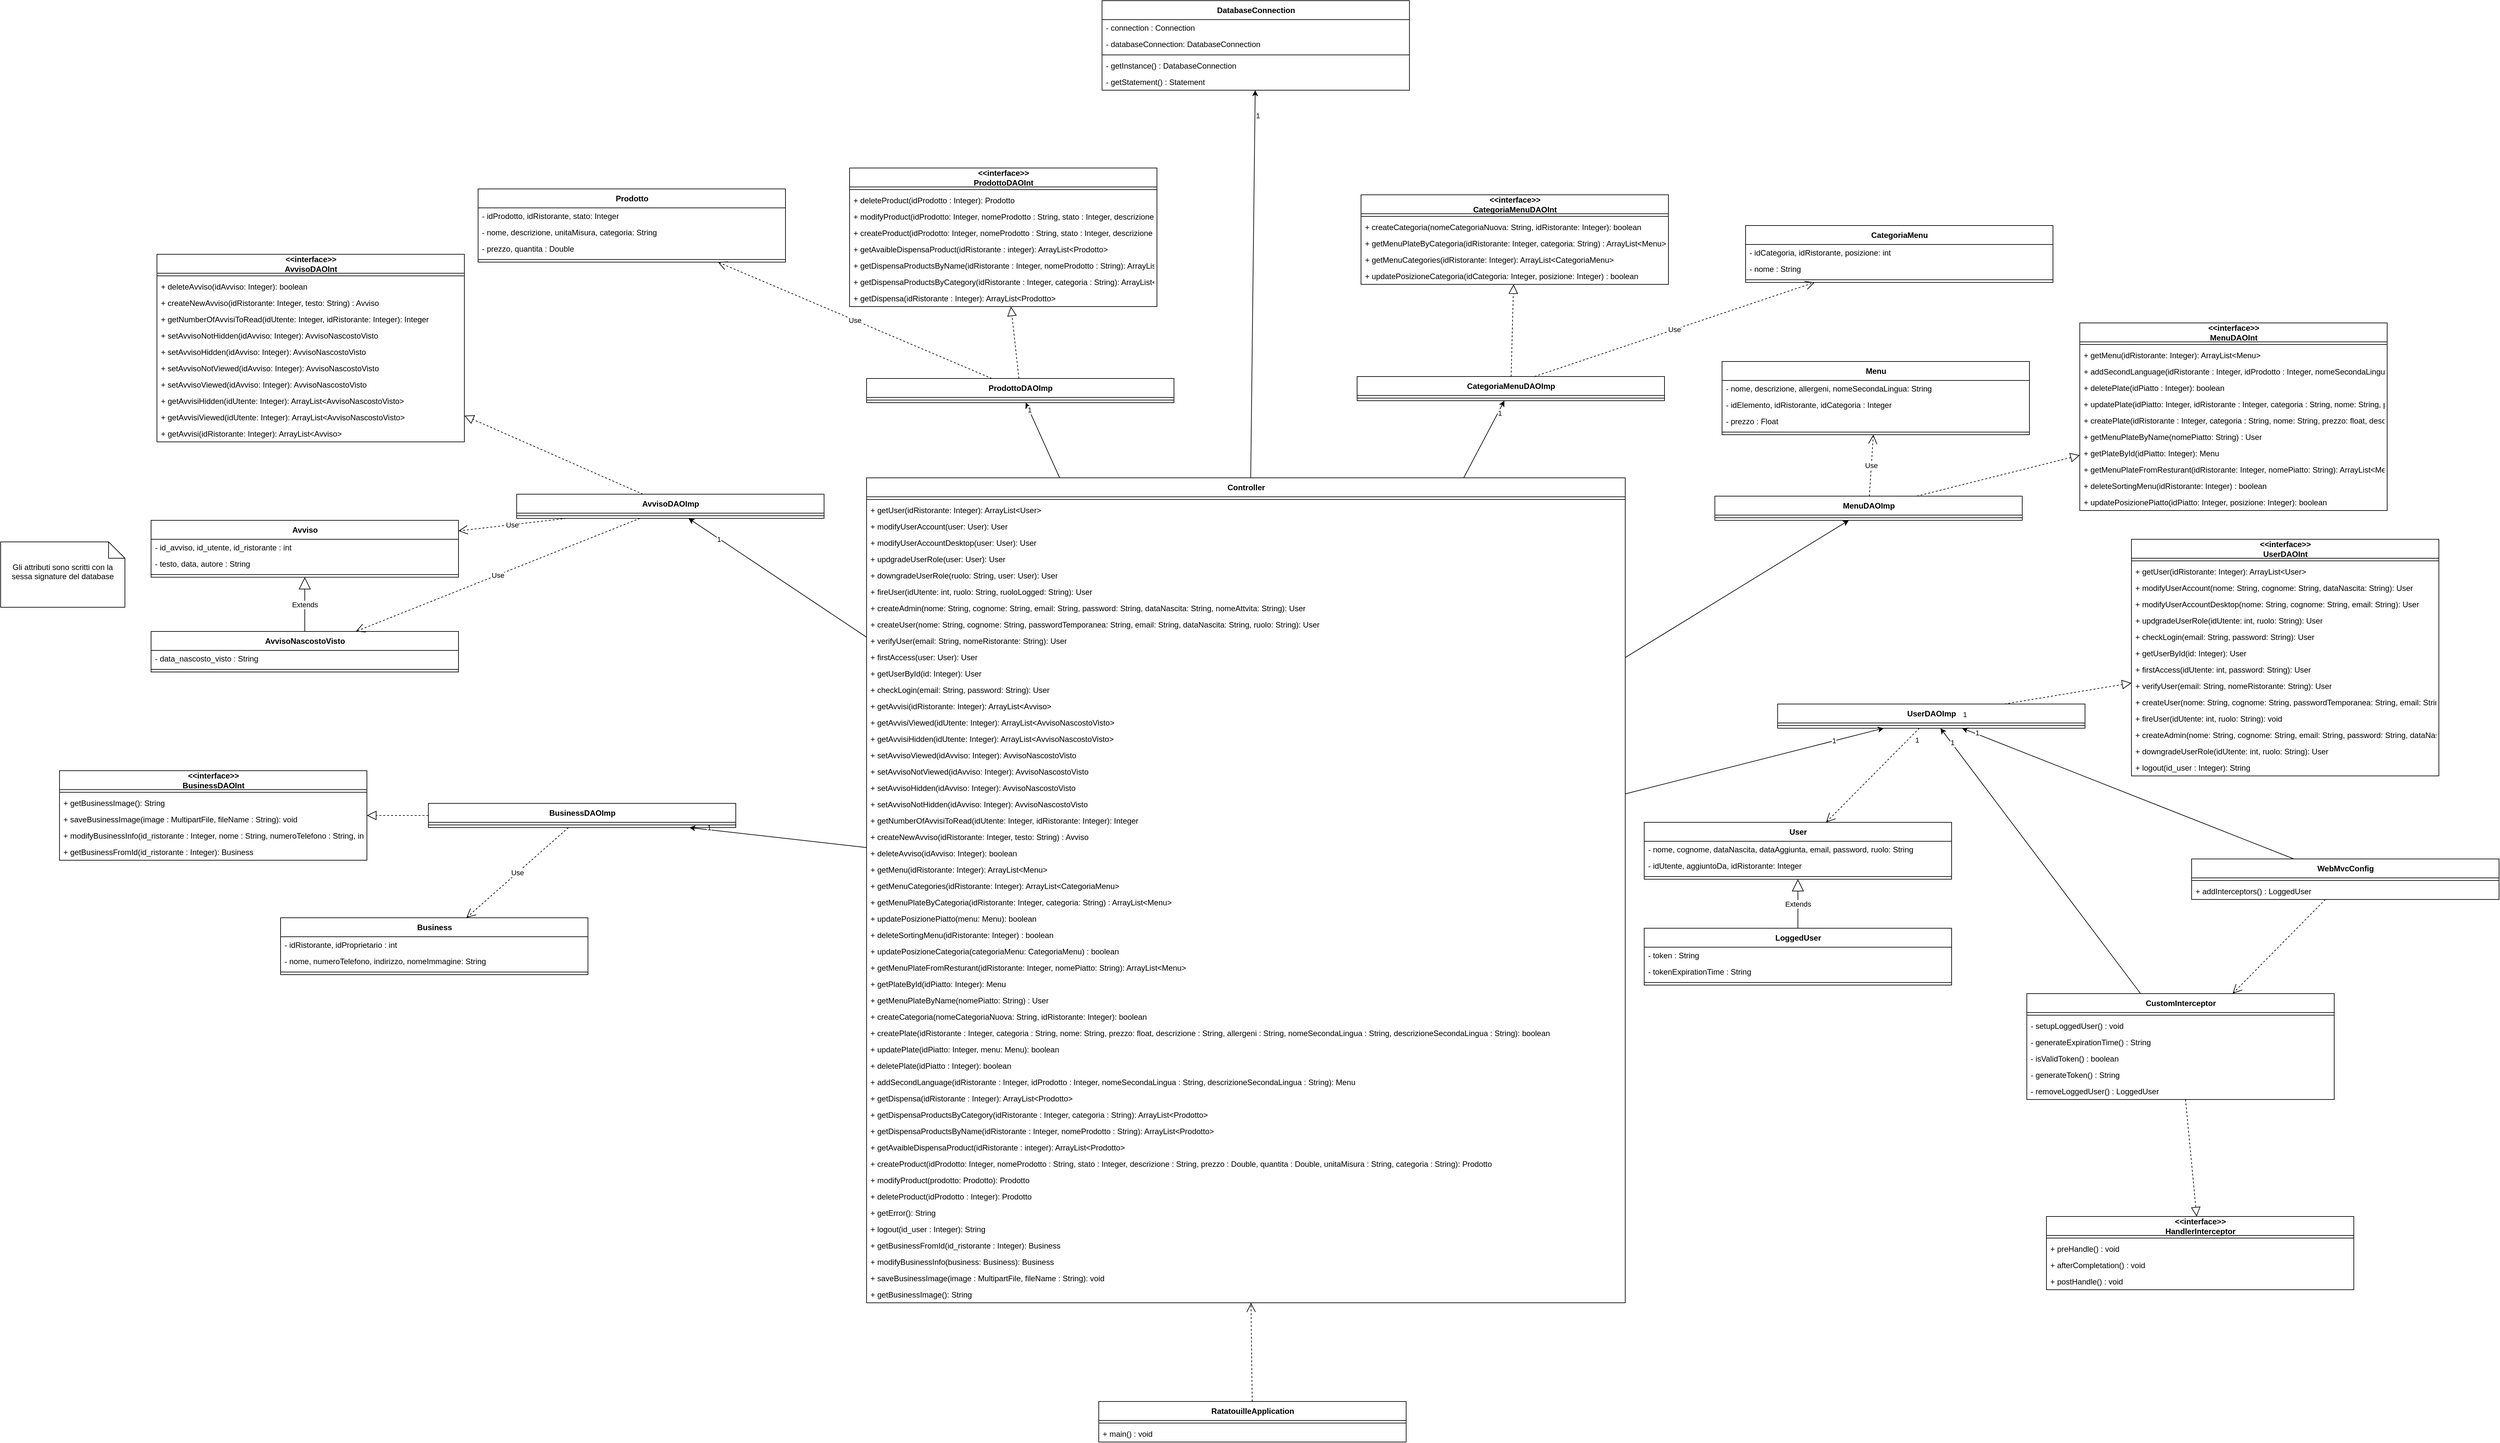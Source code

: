 <mxfile version="20.8.20" type="device"><diagram id="40FcXHJKd0aeauqZqk0w" name="Page-1"><mxGraphModel dx="2626" dy="-947" grid="0" gridSize="10" guides="1" tooltips="1" connect="1" arrows="1" fold="1" page="0" pageScale="1" pageWidth="850" pageHeight="1100" math="0" shadow="0"><root><mxCell id="0"/><mxCell id="1" parent="0"/><mxCell id="2" value="RatatouilleApplication" style="swimlane;fontStyle=1;align=center;verticalAlign=middle;childLayout=stackLayout;horizontal=1;startSize=29;horizontalStack=0;resizeParent=1;resizeParentMax=0;resizeLast=0;collapsible=0;marginBottom=0;html=1;" parent="1" vertex="1"><mxGeometry x="-31" y="3875" width="470" height="62" as="geometry"/></mxCell><mxCell id="9" value="" style="line;strokeWidth=1;fillColor=none;align=left;verticalAlign=middle;spacingTop=-1;spacingLeft=3;spacingRight=3;rotatable=0;labelPosition=right;points=[];portConstraint=eastwest;strokeColor=inherit;" parent="2" vertex="1"><mxGeometry y="29" width="470" height="8" as="geometry"/></mxCell><mxCell id="16" value="+ main() : void" style="text;html=1;strokeColor=none;fillColor=none;align=left;verticalAlign=middle;spacingLeft=4;spacingRight=4;overflow=hidden;rotatable=0;points=[[0,0.5],[1,0.5]];portConstraint=eastwest;" parent="2" vertex="1"><mxGeometry y="37" width="470" height="25" as="geometry"/></mxCell><mxCell id="240" style="edgeStyle=none;html=1;" parent="1" source="17" target="29" edge="1"><mxGeometry relative="1" as="geometry"/></mxCell><mxCell id="241" value="1" style="edgeLabel;html=1;align=center;verticalAlign=middle;resizable=0;points=[];" parent="240" connectable="0" vertex="1"><mxGeometry x="0.869" y="-4" relative="1" as="geometry"><mxPoint as="offset"/></mxGeometry></mxCell><mxCell id="17" value="Controller" style="swimlane;fontStyle=1;align=center;verticalAlign=middle;childLayout=stackLayout;horizontal=1;startSize=29;horizontalStack=0;resizeParent=1;resizeParentMax=0;resizeLast=0;collapsible=0;marginBottom=0;html=1;" parent="1" vertex="1"><mxGeometry x="-386" y="2462" width="1160" height="1262" as="geometry"/></mxCell><mxCell id="18" value="" style="line;strokeWidth=1;fillColor=none;align=left;verticalAlign=middle;spacingTop=-1;spacingLeft=3;spacingRight=3;rotatable=0;labelPosition=right;points=[];portConstraint=eastwest;strokeColor=inherit;" parent="17" vertex="1"><mxGeometry y="29" width="1160" height="8" as="geometry"/></mxCell><mxCell id="86" value="+ getUser(idRistorante: Integer): ArrayList&amp;lt;User&amp;gt;" style="text;html=1;strokeColor=none;fillColor=none;align=left;verticalAlign=middle;spacingLeft=4;spacingRight=4;overflow=hidden;rotatable=0;points=[[0,0.5],[1,0.5]];portConstraint=eastwest;" parent="17" vertex="1"><mxGeometry y="37" width="1160" height="25" as="geometry"/></mxCell><mxCell id="87" value="+ modifyUserAccount(user: User): User" style="text;html=1;strokeColor=none;fillColor=none;align=left;verticalAlign=middle;spacingLeft=4;spacingRight=4;overflow=hidden;rotatable=0;points=[[0,0.5],[1,0.5]];portConstraint=eastwest;" parent="17" vertex="1"><mxGeometry y="62" width="1160" height="25" as="geometry"/></mxCell><mxCell id="90" value="+ modifyUserAccountDesktop(user: User): User" style="text;html=1;strokeColor=none;fillColor=none;align=left;verticalAlign=middle;spacingLeft=4;spacingRight=4;overflow=hidden;rotatable=0;points=[[0,0.5],[1,0.5]];portConstraint=eastwest;" parent="17" vertex="1"><mxGeometry y="87" width="1160" height="25" as="geometry"/></mxCell><mxCell id="91" value="+ updgradeUserRole(user: User): User" style="text;html=1;strokeColor=none;fillColor=none;align=left;verticalAlign=middle;spacingLeft=4;spacingRight=4;overflow=hidden;rotatable=0;points=[[0,0.5],[1,0.5]];portConstraint=eastwest;" parent="17" vertex="1"><mxGeometry y="112" width="1160" height="25" as="geometry"/></mxCell><mxCell id="92" value="+ downgradeUserRole(ruolo: String, user: User): User" style="text;html=1;strokeColor=none;fillColor=none;align=left;verticalAlign=middle;spacingLeft=4;spacingRight=4;overflow=hidden;rotatable=0;points=[[0,0.5],[1,0.5]];portConstraint=eastwest;" parent="17" vertex="1"><mxGeometry y="137" width="1160" height="25" as="geometry"/></mxCell><mxCell id="93" value="+ fireUser(idUtente: int, ruolo: String, ruoloLogged: String): User" style="text;html=1;strokeColor=none;fillColor=none;align=left;verticalAlign=middle;spacingLeft=4;spacingRight=4;overflow=hidden;rotatable=0;points=[[0,0.5],[1,0.5]];portConstraint=eastwest;" parent="17" vertex="1"><mxGeometry y="162" width="1160" height="25" as="geometry"/></mxCell><mxCell id="94" value="+ createAdmin(nome: String, cognome: String, email: String, password: String, dataNascita: String, nomeAttvita: String): User" style="text;html=1;strokeColor=none;fillColor=none;align=left;verticalAlign=middle;spacingLeft=4;spacingRight=4;overflow=hidden;rotatable=0;points=[[0,0.5],[1,0.5]];portConstraint=eastwest;" parent="17" vertex="1"><mxGeometry y="187" width="1160" height="25" as="geometry"/></mxCell><mxCell id="95" value="+ createUser(nome: String, cognome: String, passwordTemporanea: String, email: String, dataNascita: String, ruolo: String): User" style="text;html=1;strokeColor=none;fillColor=none;align=left;verticalAlign=middle;spacingLeft=4;spacingRight=4;overflow=hidden;rotatable=0;points=[[0,0.5],[1,0.5]];portConstraint=eastwest;" parent="17" vertex="1"><mxGeometry y="212" width="1160" height="25" as="geometry"/></mxCell><mxCell id="96" value="+ verifyUser(email: String, nomeRistorante: String): User" style="text;html=1;strokeColor=none;fillColor=none;align=left;verticalAlign=middle;spacingLeft=4;spacingRight=4;overflow=hidden;rotatable=0;points=[[0,0.5],[1,0.5]];portConstraint=eastwest;" parent="17" vertex="1"><mxGeometry y="237" width="1160" height="25" as="geometry"/></mxCell><mxCell id="149" value="+ firstAccess(user: User): User" style="text;html=1;strokeColor=none;fillColor=none;align=left;verticalAlign=middle;spacingLeft=4;spacingRight=4;overflow=hidden;rotatable=0;points=[[0,0.5],[1,0.5]];portConstraint=eastwest;" parent="17" vertex="1"><mxGeometry y="262" width="1160" height="25" as="geometry"/></mxCell><mxCell id="97" value="+ getUserById(id: Integer): User" style="text;html=1;strokeColor=none;fillColor=none;align=left;verticalAlign=middle;spacingLeft=4;spacingRight=4;overflow=hidden;rotatable=0;points=[[0,0.5],[1,0.5]];portConstraint=eastwest;" parent="17" vertex="1"><mxGeometry y="287" width="1160" height="25" as="geometry"/></mxCell><mxCell id="98" value="+ checkLogin(email: String, password: String): User" style="text;html=1;strokeColor=none;fillColor=none;align=left;verticalAlign=middle;spacingLeft=4;spacingRight=4;overflow=hidden;rotatable=0;points=[[0,0.5],[1,0.5]];portConstraint=eastwest;" parent="17" vertex="1"><mxGeometry y="312" width="1160" height="25" as="geometry"/></mxCell><mxCell id="111" value="+ getAvvisi(idRistorante: Integer): ArrayList&amp;lt;Avviso&amp;gt;" style="text;html=1;strokeColor=none;fillColor=none;align=left;verticalAlign=middle;spacingLeft=4;spacingRight=4;overflow=hidden;rotatable=0;points=[[0,0.5],[1,0.5]];portConstraint=eastwest;" parent="17" vertex="1"><mxGeometry y="337" width="1160" height="25" as="geometry"/></mxCell><mxCell id="112" value="+ getAvvisiViewed(idUtente: Integer): ArrayList&amp;lt;AvvisoNascostoVisto&amp;gt;" style="text;html=1;strokeColor=none;fillColor=none;align=left;verticalAlign=middle;spacingLeft=4;spacingRight=4;overflow=hidden;rotatable=0;points=[[0,0.5],[1,0.5]];portConstraint=eastwest;" parent="17" vertex="1"><mxGeometry y="362" width="1160" height="25" as="geometry"/></mxCell><mxCell id="151" value="+ getAvvisiHidden(idUtente: Integer): ArrayList&amp;lt;AvvisoNascostoVisto&amp;gt;" style="text;html=1;strokeColor=none;fillColor=none;align=left;verticalAlign=middle;spacingLeft=4;spacingRight=4;overflow=hidden;rotatable=0;points=[[0,0.5],[1,0.5]];portConstraint=eastwest;" parent="17" vertex="1"><mxGeometry y="387" width="1160" height="25" as="geometry"/></mxCell><mxCell id="120" value="+ setAvvisoViewed(idAvviso: Integer): AvvisoNascostoVisto" style="text;html=1;strokeColor=none;fillColor=none;align=left;verticalAlign=middle;spacingLeft=4;spacingRight=4;overflow=hidden;rotatable=0;points=[[0,0.5],[1,0.5]];portConstraint=eastwest;" parent="17" vertex="1"><mxGeometry y="412" width="1160" height="25" as="geometry"/></mxCell><mxCell id="121" value="+ setAvvisoNotViewed(idAvviso: Integer): AvvisoNascostoVisto" style="text;html=1;strokeColor=none;fillColor=none;align=left;verticalAlign=middle;spacingLeft=4;spacingRight=4;overflow=hidden;rotatable=0;points=[[0,0.5],[1,0.5]];portConstraint=eastwest;" parent="17" vertex="1"><mxGeometry y="437" width="1160" height="25" as="geometry"/></mxCell><mxCell id="122" value="+ setAvvisoHidden(idAvviso: Integer): AvvisoNascostoVisto" style="text;html=1;strokeColor=none;fillColor=none;align=left;verticalAlign=middle;spacingLeft=4;spacingRight=4;overflow=hidden;rotatable=0;points=[[0,0.5],[1,0.5]];portConstraint=eastwest;" parent="17" vertex="1"><mxGeometry y="462" width="1160" height="25" as="geometry"/></mxCell><mxCell id="124" value="+ setAvvisoNotHidden(idAvviso: Integer): AvvisoNascostoVisto" style="text;html=1;strokeColor=none;fillColor=none;align=left;verticalAlign=middle;spacingLeft=4;spacingRight=4;overflow=hidden;rotatable=0;points=[[0,0.5],[1,0.5]];portConstraint=eastwest;" parent="17" vertex="1"><mxGeometry y="487" width="1160" height="25" as="geometry"/></mxCell><mxCell id="113" value="+ getNumberOfAvvisiToRead(idUtente: Integer, idRistorante: Integer): Integer" style="text;html=1;strokeColor=none;fillColor=none;align=left;verticalAlign=middle;spacingLeft=4;spacingRight=4;overflow=hidden;rotatable=0;points=[[0,0.5],[1,0.5]];portConstraint=eastwest;" parent="17" vertex="1"><mxGeometry y="512" width="1160" height="25" as="geometry"/></mxCell><mxCell id="114" value="+ createNewAvviso(idRistorante: Integer, testo: String) : Avviso" style="text;html=1;strokeColor=none;fillColor=none;align=left;verticalAlign=middle;spacingLeft=4;spacingRight=4;overflow=hidden;rotatable=0;points=[[0,0.5],[1,0.5]];portConstraint=eastwest;" parent="17" vertex="1"><mxGeometry y="537" width="1160" height="25" as="geometry"/></mxCell><mxCell id="115" value="+ deleteAvviso(idAvviso: Integer): boolean" style="text;html=1;strokeColor=none;fillColor=none;align=left;verticalAlign=middle;spacingLeft=4;spacingRight=4;overflow=hidden;rotatable=0;points=[[0,0.5],[1,0.5]];portConstraint=eastwest;" parent="17" vertex="1"><mxGeometry y="562" width="1160" height="25" as="geometry"/></mxCell><mxCell id="116" value="+ getMenu(idRistorante: Integer): ArrayList&amp;lt;Menu&amp;gt;" style="text;html=1;strokeColor=none;fillColor=none;align=left;verticalAlign=middle;spacingLeft=4;spacingRight=4;overflow=hidden;rotatable=0;points=[[0,0.5],[1,0.5]];portConstraint=eastwest;" parent="17" vertex="1"><mxGeometry y="587" width="1160" height="25" as="geometry"/></mxCell><mxCell id="117" value="+ getMenuCategories(idRistorante: Integer): ArrayList&amp;lt;CategoriaMenu&amp;gt;" style="text;html=1;strokeColor=none;fillColor=none;align=left;verticalAlign=middle;spacingLeft=4;spacingRight=4;overflow=hidden;rotatable=0;points=[[0,0.5],[1,0.5]];portConstraint=eastwest;" parent="17" vertex="1"><mxGeometry y="612" width="1160" height="25" as="geometry"/></mxCell><mxCell id="152" value="+ getMenuPlateByCategoria(idRistorante: Integer, categoria: String) : ArrayList&amp;lt;Menu&amp;gt;" style="text;html=1;strokeColor=none;fillColor=none;align=left;verticalAlign=middle;spacingLeft=4;spacingRight=4;overflow=hidden;rotatable=0;points=[[0,0.5],[1,0.5]];portConstraint=eastwest;" parent="17" vertex="1"><mxGeometry y="637" width="1160" height="25" as="geometry"/></mxCell><mxCell id="125" value="+ updatePosizionePiatto(menu: Menu): boolean" style="text;html=1;strokeColor=none;fillColor=none;align=left;verticalAlign=middle;spacingLeft=4;spacingRight=4;overflow=hidden;rotatable=0;points=[[0,0.5],[1,0.5]];portConstraint=eastwest;" parent="17" vertex="1"><mxGeometry y="662" width="1160" height="25" as="geometry"/></mxCell><mxCell id="126" value="+ deleteSortingMenu(idRistorante: Integer) : boolean" style="text;html=1;strokeColor=none;fillColor=none;align=left;verticalAlign=middle;spacingLeft=4;spacingRight=4;overflow=hidden;rotatable=0;points=[[0,0.5],[1,0.5]];portConstraint=eastwest;" parent="17" vertex="1"><mxGeometry y="687" width="1160" height="25" as="geometry"/></mxCell><mxCell id="127" value="+ updatePosizioneCategoria(categoriaMenu: CategoriaMenu) : boolean" style="text;html=1;strokeColor=none;fillColor=none;align=left;verticalAlign=middle;spacingLeft=4;spacingRight=4;overflow=hidden;rotatable=0;points=[[0,0.5],[1,0.5]];portConstraint=eastwest;" parent="17" vertex="1"><mxGeometry y="712" width="1160" height="25" as="geometry"/></mxCell><mxCell id="128" value="+ getMenuPlateFromResturant(idRistorante: Integer, nomePiatto: String): ArrayList&amp;lt;Menu&amp;gt;" style="text;html=1;strokeColor=none;fillColor=none;align=left;verticalAlign=middle;spacingLeft=4;spacingRight=4;overflow=hidden;rotatable=0;points=[[0,0.5],[1,0.5]];portConstraint=eastwest;" parent="17" vertex="1"><mxGeometry y="737" width="1160" height="25" as="geometry"/></mxCell><mxCell id="129" value="+ getPlateById(idPiatto: Integer): Menu" style="text;html=1;strokeColor=none;fillColor=none;align=left;verticalAlign=middle;spacingLeft=4;spacingRight=4;overflow=hidden;rotatable=0;points=[[0,0.5],[1,0.5]];portConstraint=eastwest;" parent="17" vertex="1"><mxGeometry y="762" width="1160" height="25" as="geometry"/></mxCell><mxCell id="130" value="+ getMenuPlateByName(nomePiatto: String) : User" style="text;html=1;strokeColor=none;fillColor=none;align=left;verticalAlign=middle;spacingLeft=4;spacingRight=4;overflow=hidden;rotatable=0;points=[[0,0.5],[1,0.5]];portConstraint=eastwest;" parent="17" vertex="1"><mxGeometry y="787" width="1160" height="25" as="geometry"/></mxCell><mxCell id="131" value="+ createCategoria(nomeCategoriaNuova: String, idRistorante: Integer): boolean" style="text;html=1;strokeColor=none;fillColor=none;align=left;verticalAlign=middle;spacingLeft=4;spacingRight=4;overflow=hidden;rotatable=0;points=[[0,0.5],[1,0.5]];portConstraint=eastwest;" parent="17" vertex="1"><mxGeometry y="812" width="1160" height="25" as="geometry"/></mxCell><mxCell id="153" value="+ createPlate(idRistorante : Integer, categoria : String, nome: String, prezzo: float, descrizione : String, allergeni : String, nomeSecondaLingua : String, descrizioneSecondaLingua : String): boolean" style="text;html=1;strokeColor=none;fillColor=none;align=left;verticalAlign=middle;spacingLeft=4;spacingRight=4;overflow=hidden;rotatable=0;points=[[0,0.5],[1,0.5]];portConstraint=eastwest;" parent="17" vertex="1"><mxGeometry y="837" width="1160" height="25" as="geometry"/></mxCell><mxCell id="133" value="+ updatePlate(idPiatto: Integer, menu: Menu): boolean" style="text;html=1;strokeColor=none;fillColor=none;align=left;verticalAlign=middle;spacingLeft=4;spacingRight=4;overflow=hidden;rotatable=0;points=[[0,0.5],[1,0.5]];portConstraint=eastwest;" parent="17" vertex="1"><mxGeometry y="862" width="1160" height="25" as="geometry"/></mxCell><mxCell id="134" value="+ deletePlate(idPiatto : Integer): boolean" style="text;html=1;strokeColor=none;fillColor=none;align=left;verticalAlign=middle;spacingLeft=4;spacingRight=4;overflow=hidden;rotatable=0;points=[[0,0.5],[1,0.5]];portConstraint=eastwest;" parent="17" vertex="1"><mxGeometry y="887" width="1160" height="25" as="geometry"/></mxCell><mxCell id="135" value="+ addSecondLanguage(idRistorante : Integer, idProdotto : Integer, nomeSecondaLingua : String, descrizioneSecondaLingua : String): Menu" style="text;html=1;strokeColor=none;fillColor=none;align=left;verticalAlign=middle;spacingLeft=4;spacingRight=4;overflow=hidden;rotatable=0;points=[[0,0.5],[1,0.5]];portConstraint=eastwest;" parent="17" vertex="1"><mxGeometry y="912" width="1160" height="25" as="geometry"/></mxCell><mxCell id="136" value="+ getDispensa(idRistorante : Integer): ArrayList&amp;lt;Prodotto&amp;gt;" style="text;html=1;strokeColor=none;fillColor=none;align=left;verticalAlign=middle;spacingLeft=4;spacingRight=4;overflow=hidden;rotatable=0;points=[[0,0.5],[1,0.5]];portConstraint=eastwest;" parent="17" vertex="1"><mxGeometry y="937" width="1160" height="25" as="geometry"/></mxCell><mxCell id="137" value="+ getDispensaProductsByCategory(idRistorante : Integer, categoria : String): ArrayList&amp;lt;Prodotto&amp;gt;" style="text;html=1;strokeColor=none;fillColor=none;align=left;verticalAlign=middle;spacingLeft=4;spacingRight=4;overflow=hidden;rotatable=0;points=[[0,0.5],[1,0.5]];portConstraint=eastwest;" parent="17" vertex="1"><mxGeometry y="962" width="1160" height="25" as="geometry"/></mxCell><mxCell id="145" value="+ getDispensaProductsByName(idRistorante : Integer, nomeProdotto : String): ArrayList&amp;lt;Prodotto&amp;gt;" style="text;html=1;strokeColor=none;fillColor=none;align=left;verticalAlign=middle;spacingLeft=4;spacingRight=4;overflow=hidden;rotatable=0;points=[[0,0.5],[1,0.5]];portConstraint=eastwest;" parent="17" vertex="1"><mxGeometry y="987" width="1160" height="25" as="geometry"/></mxCell><mxCell id="138" value="+ getAvaibleDispensaProduct(idRistorante : integer): ArrayList&amp;lt;Prodotto&amp;gt;" style="text;html=1;strokeColor=none;fillColor=none;align=left;verticalAlign=middle;spacingLeft=4;spacingRight=4;overflow=hidden;rotatable=0;points=[[0,0.5],[1,0.5]];portConstraint=eastwest;" parent="17" vertex="1"><mxGeometry y="1012" width="1160" height="25" as="geometry"/></mxCell><mxCell id="140" value="+ createProduct(idProdotto: Integer, nomeProdotto : String, stato : Integer, descrizione : String, prezzo : Double, quantita : Double, unitaMisura : String, categoria : String): Prodotto" style="text;html=1;strokeColor=none;fillColor=none;align=left;verticalAlign=middle;spacingLeft=4;spacingRight=4;overflow=hidden;rotatable=0;points=[[0,0.5],[1,0.5]];portConstraint=eastwest;" parent="17" vertex="1"><mxGeometry y="1037" width="1160" height="25" as="geometry"/></mxCell><mxCell id="141" value="+ modifyProduct(prodotto: Prodotto): Prodotto" style="text;html=1;strokeColor=none;fillColor=none;align=left;verticalAlign=middle;spacingLeft=4;spacingRight=4;overflow=hidden;rotatable=0;points=[[0,0.5],[1,0.5]];portConstraint=eastwest;" parent="17" vertex="1"><mxGeometry y="1062" width="1160" height="25" as="geometry"/></mxCell><mxCell id="142" value="+ deleteProduct(idProdotto : Integer): Prodotto" style="text;html=1;strokeColor=none;fillColor=none;align=left;verticalAlign=middle;spacingLeft=4;spacingRight=4;overflow=hidden;rotatable=0;points=[[0,0.5],[1,0.5]];portConstraint=eastwest;" parent="17" vertex="1"><mxGeometry y="1087" width="1160" height="25" as="geometry"/></mxCell><mxCell id="143" value="+ getError(): String" style="text;html=1;strokeColor=none;fillColor=none;align=left;verticalAlign=middle;spacingLeft=4;spacingRight=4;overflow=hidden;rotatable=0;points=[[0,0.5],[1,0.5]];portConstraint=eastwest;" parent="17" vertex="1"><mxGeometry y="1112" width="1160" height="25" as="geometry"/></mxCell><mxCell id="150" value="+ logout(id_user : Integer): String" style="text;html=1;strokeColor=none;fillColor=none;align=left;verticalAlign=middle;spacingLeft=4;spacingRight=4;overflow=hidden;rotatable=0;points=[[0,0.5],[1,0.5]];portConstraint=eastwest;" parent="17" vertex="1"><mxGeometry y="1137" width="1160" height="25" as="geometry"/></mxCell><mxCell id="144" value="+ getBusinessFromId(id_ristorante : Integer): Business" style="text;html=1;strokeColor=none;fillColor=none;align=left;verticalAlign=middle;spacingLeft=4;spacingRight=4;overflow=hidden;rotatable=0;points=[[0,0.5],[1,0.5]];portConstraint=eastwest;" parent="17" vertex="1"><mxGeometry y="1162" width="1160" height="25" as="geometry"/></mxCell><mxCell id="146" value="+ modifyBusinessInfo(business: Business): Business" style="text;html=1;strokeColor=none;fillColor=none;align=left;verticalAlign=middle;spacingLeft=4;spacingRight=4;overflow=hidden;rotatable=0;points=[[0,0.5],[1,0.5]];portConstraint=eastwest;" parent="17" vertex="1"><mxGeometry y="1187" width="1160" height="25" as="geometry"/></mxCell><mxCell id="147" value="+ saveBusinessImage(image : MultipartFile, fileName : String): void" style="text;html=1;strokeColor=none;fillColor=none;align=left;verticalAlign=middle;spacingLeft=4;spacingRight=4;overflow=hidden;rotatable=0;points=[[0,0.5],[1,0.5]];portConstraint=eastwest;" parent="17" vertex="1"><mxGeometry y="1212" width="1160" height="25" as="geometry"/></mxCell><mxCell id="148" value="+ getBusinessImage(): String" style="text;html=1;strokeColor=none;fillColor=none;align=left;verticalAlign=middle;spacingLeft=4;spacingRight=4;overflow=hidden;rotatable=0;points=[[0,0.5],[1,0.5]];portConstraint=eastwest;" parent="17" vertex="1"><mxGeometry y="1237" width="1160" height="25" as="geometry"/></mxCell><mxCell id="20" value="Avviso" style="swimlane;fontStyle=1;align=center;verticalAlign=middle;childLayout=stackLayout;horizontal=1;startSize=29;horizontalStack=0;resizeParent=1;resizeParentMax=0;resizeLast=0;collapsible=0;marginBottom=0;html=1;" parent="1" vertex="1"><mxGeometry x="-1480" y="2527" width="470" height="87" as="geometry"/></mxCell><mxCell id="67" value="- id_avviso, id_utente, id_ristorante : int" style="text;html=1;strokeColor=none;fillColor=none;align=left;verticalAlign=middle;spacingLeft=4;spacingRight=4;overflow=hidden;rotatable=0;points=[[0,0.5],[1,0.5]];portConstraint=eastwest;" parent="20" vertex="1"><mxGeometry y="29" width="470" height="25" as="geometry"/></mxCell><mxCell id="69" value="- testo, data, autore : String" style="text;html=1;strokeColor=none;fillColor=none;align=left;verticalAlign=middle;spacingLeft=4;spacingRight=4;overflow=hidden;rotatable=0;points=[[0,0.5],[1,0.5]];portConstraint=eastwest;" parent="20" vertex="1"><mxGeometry y="54" width="470" height="25" as="geometry"/></mxCell><mxCell id="21" value="" style="line;strokeWidth=1;fillColor=none;align=left;verticalAlign=middle;spacingTop=-1;spacingLeft=3;spacingRight=3;rotatable=0;labelPosition=right;points=[];portConstraint=eastwest;strokeColor=inherit;" parent="20" vertex="1"><mxGeometry y="79" width="470" height="8" as="geometry"/></mxCell><mxCell id="22" value="AvvisoNascostoVisto" style="swimlane;fontStyle=1;align=center;verticalAlign=middle;childLayout=stackLayout;horizontal=1;startSize=29;horizontalStack=0;resizeParent=1;resizeParentMax=0;resizeLast=0;collapsible=0;marginBottom=0;html=1;" parent="1" vertex="1"><mxGeometry x="-1480" y="2697" width="470" height="62" as="geometry"/></mxCell><mxCell id="72" value="- data_nascosto_visto : String" style="text;html=1;strokeColor=none;fillColor=none;align=left;verticalAlign=middle;spacingLeft=4;spacingRight=4;overflow=hidden;rotatable=0;points=[[0,0.5],[1,0.5]];portConstraint=eastwest;" parent="22" vertex="1"><mxGeometry y="29" width="470" height="25" as="geometry"/></mxCell><mxCell id="23" value="" style="line;strokeWidth=1;fillColor=none;align=left;verticalAlign=middle;spacingTop=-1;spacingLeft=3;spacingRight=3;rotatable=0;labelPosition=right;points=[];portConstraint=eastwest;strokeColor=inherit;" parent="22" vertex="1"><mxGeometry y="54" width="470" height="8" as="geometry"/></mxCell><mxCell id="24" value="Business" style="swimlane;fontStyle=1;align=center;verticalAlign=middle;childLayout=stackLayout;horizontal=1;startSize=29;horizontalStack=0;resizeParent=1;resizeParentMax=0;resizeLast=0;collapsible=0;marginBottom=0;html=1;" parent="1" vertex="1"><mxGeometry x="-1282" y="3135" width="470" height="87" as="geometry"/></mxCell><mxCell id="73" value="- idRistorante, idProprietario : int" style="text;html=1;strokeColor=none;fillColor=none;align=left;verticalAlign=middle;spacingLeft=4;spacingRight=4;overflow=hidden;rotatable=0;points=[[0,0.5],[1,0.5]];portConstraint=eastwest;" parent="24" vertex="1"><mxGeometry y="29" width="470" height="25" as="geometry"/></mxCell><mxCell id="75" value="- nome, numeroTelefono, indirizzo, nomeImmagine: String" style="text;html=1;strokeColor=none;fillColor=none;align=left;verticalAlign=middle;spacingLeft=4;spacingRight=4;overflow=hidden;rotatable=0;points=[[0,0.5],[1,0.5]];portConstraint=eastwest;" parent="24" vertex="1"><mxGeometry y="54" width="470" height="25" as="geometry"/></mxCell><mxCell id="25" value="" style="line;strokeWidth=1;fillColor=none;align=left;verticalAlign=middle;spacingTop=-1;spacingLeft=3;spacingRight=3;rotatable=0;labelPosition=right;points=[];portConstraint=eastwest;strokeColor=inherit;" parent="24" vertex="1"><mxGeometry y="79" width="470" height="8" as="geometry"/></mxCell><mxCell id="27" value="CategoriaMenu" style="swimlane;fontStyle=1;align=center;verticalAlign=middle;childLayout=stackLayout;horizontal=1;startSize=29;horizontalStack=0;resizeParent=1;resizeParentMax=0;resizeLast=0;collapsible=0;marginBottom=0;html=1;" parent="1" vertex="1"><mxGeometry x="958" y="2076" width="470" height="87" as="geometry"/></mxCell><mxCell id="76" value="- idCategoria, idRistorante, posizione: int" style="text;html=1;strokeColor=none;fillColor=none;align=left;verticalAlign=middle;spacingLeft=4;spacingRight=4;overflow=hidden;rotatable=0;points=[[0,0.5],[1,0.5]];portConstraint=eastwest;" parent="27" vertex="1"><mxGeometry y="29" width="470" height="25" as="geometry"/></mxCell><mxCell id="77" value="- nome : String" style="text;html=1;strokeColor=none;fillColor=none;align=left;verticalAlign=middle;spacingLeft=4;spacingRight=4;overflow=hidden;rotatable=0;points=[[0,0.5],[1,0.5]];portConstraint=eastwest;" parent="27" vertex="1"><mxGeometry y="54" width="470" height="25" as="geometry"/></mxCell><mxCell id="28" value="" style="line;strokeWidth=1;fillColor=none;align=left;verticalAlign=middle;spacingTop=-1;spacingLeft=3;spacingRight=3;rotatable=0;labelPosition=right;points=[];portConstraint=eastwest;strokeColor=inherit;" parent="27" vertex="1"><mxGeometry y="79" width="470" height="8" as="geometry"/></mxCell><mxCell id="29" value="DatabaseConnection" style="swimlane;fontStyle=1;align=center;verticalAlign=middle;childLayout=stackLayout;horizontal=1;startSize=29;horizontalStack=0;resizeParent=1;resizeParentMax=0;resizeLast=0;collapsible=0;marginBottom=0;html=1;" parent="1" vertex="1"><mxGeometry x="-26" y="1732" width="470" height="137" as="geometry"/></mxCell><mxCell id="213" value="- connection : Connection" style="text;html=1;strokeColor=none;fillColor=none;align=left;verticalAlign=middle;spacingLeft=4;spacingRight=4;overflow=hidden;rotatable=0;points=[[0,0.5],[1,0.5]];portConstraint=eastwest;" parent="29" vertex="1"><mxGeometry y="29" width="470" height="25" as="geometry"/></mxCell><mxCell id="214" value="- databaseConnection: DatabaseConnection" style="text;html=1;strokeColor=none;fillColor=none;align=left;verticalAlign=middle;spacingLeft=4;spacingRight=4;overflow=hidden;rotatable=0;points=[[0,0.5],[1,0.5]];portConstraint=eastwest;" parent="29" vertex="1"><mxGeometry y="54" width="470" height="25" as="geometry"/></mxCell><mxCell id="30" value="" style="line;strokeWidth=1;fillColor=none;align=left;verticalAlign=middle;spacingTop=-1;spacingLeft=3;spacingRight=3;rotatable=0;labelPosition=right;points=[];portConstraint=eastwest;strokeColor=inherit;" parent="29" vertex="1"><mxGeometry y="79" width="470" height="8" as="geometry"/></mxCell><mxCell id="215" value="- getInstance() : DatabaseConnection&amp;nbsp;" style="text;html=1;strokeColor=none;fillColor=none;align=left;verticalAlign=middle;spacingLeft=4;spacingRight=4;overflow=hidden;rotatable=0;points=[[0,0.5],[1,0.5]];portConstraint=eastwest;" parent="29" vertex="1"><mxGeometry y="87" width="470" height="25" as="geometry"/></mxCell><mxCell id="217" value="- getStatement() : Statement" style="text;html=1;strokeColor=none;fillColor=none;align=left;verticalAlign=middle;spacingLeft=4;spacingRight=4;overflow=hidden;rotatable=0;points=[[0,0.5],[1,0.5]];portConstraint=eastwest;" parent="29" vertex="1"><mxGeometry y="112" width="470" height="25" as="geometry"/></mxCell><mxCell id="31" value="LoggedUser" style="swimlane;fontStyle=1;align=center;verticalAlign=middle;childLayout=stackLayout;horizontal=1;startSize=29;horizontalStack=0;resizeParent=1;resizeParentMax=0;resizeLast=0;collapsible=0;marginBottom=0;html=1;" parent="1" vertex="1"><mxGeometry x="803" y="3151" width="470" height="87" as="geometry"/></mxCell><mxCell id="218" value="- token : String" style="text;html=1;strokeColor=none;fillColor=none;align=left;verticalAlign=middle;spacingLeft=4;spacingRight=4;overflow=hidden;rotatable=0;points=[[0,0.5],[1,0.5]];portConstraint=eastwest;" parent="31" vertex="1"><mxGeometry y="29" width="470" height="25" as="geometry"/></mxCell><mxCell id="219" value="- tokenExpirationTime : String" style="text;html=1;strokeColor=none;fillColor=none;align=left;verticalAlign=middle;spacingLeft=4;spacingRight=4;overflow=hidden;rotatable=0;points=[[0,0.5],[1,0.5]];portConstraint=eastwest;" parent="31" vertex="1"><mxGeometry y="54" width="470" height="25" as="geometry"/></mxCell><mxCell id="32" value="" style="line;strokeWidth=1;fillColor=none;align=left;verticalAlign=middle;spacingTop=-1;spacingLeft=3;spacingRight=3;rotatable=0;labelPosition=right;points=[];portConstraint=eastwest;strokeColor=inherit;" parent="31" vertex="1"><mxGeometry y="79" width="470" height="8" as="geometry"/></mxCell><mxCell id="33" value="Menu" style="swimlane;fontStyle=1;align=center;verticalAlign=middle;childLayout=stackLayout;horizontal=1;startSize=29;horizontalStack=0;resizeParent=1;resizeParentMax=0;resizeLast=0;collapsible=0;marginBottom=0;html=1;" parent="1" vertex="1"><mxGeometry x="922" y="2284" width="470" height="112" as="geometry"/></mxCell><mxCell id="220" value="- nome, descrizione, allergeni, nomeSecondaLingua: String" style="text;html=1;strokeColor=none;fillColor=none;align=left;verticalAlign=middle;spacingLeft=4;spacingRight=4;overflow=hidden;rotatable=0;points=[[0,0.5],[1,0.5]];portConstraint=eastwest;" parent="33" vertex="1"><mxGeometry y="29" width="470" height="25" as="geometry"/></mxCell><mxCell id="233" value="- idElemento, idRistorante, idCategoria : Integer" style="text;html=1;strokeColor=none;fillColor=none;align=left;verticalAlign=middle;spacingLeft=4;spacingRight=4;overflow=hidden;rotatable=0;points=[[0,0.5],[1,0.5]];portConstraint=eastwest;" parent="33" vertex="1"><mxGeometry y="54" width="470" height="25" as="geometry"/></mxCell><mxCell id="234" value="- prezzo : Float" style="text;html=1;strokeColor=none;fillColor=none;align=left;verticalAlign=middle;spacingLeft=4;spacingRight=4;overflow=hidden;rotatable=0;points=[[0,0.5],[1,0.5]];portConstraint=eastwest;" parent="33" vertex="1"><mxGeometry y="79" width="470" height="25" as="geometry"/></mxCell><mxCell id="34" value="" style="line;strokeWidth=1;fillColor=none;align=left;verticalAlign=middle;spacingTop=-1;spacingLeft=3;spacingRight=3;rotatable=0;labelPosition=right;points=[];portConstraint=eastwest;strokeColor=inherit;" parent="33" vertex="1"><mxGeometry y="104" width="470" height="8" as="geometry"/></mxCell><mxCell id="35" value="Prodotto" style="swimlane;fontStyle=1;align=center;verticalAlign=middle;childLayout=stackLayout;horizontal=1;startSize=29;horizontalStack=0;resizeParent=1;resizeParentMax=0;resizeLast=0;collapsible=0;marginBottom=0;html=1;" parent="1" vertex="1"><mxGeometry x="-980" y="2020" width="470" height="112" as="geometry"/></mxCell><mxCell id="235" value="- idProdotto, idRistorante, stato: Integer" style="text;html=1;strokeColor=none;fillColor=none;align=left;verticalAlign=middle;spacingLeft=4;spacingRight=4;overflow=hidden;rotatable=0;points=[[0,0.5],[1,0.5]];portConstraint=eastwest;" parent="35" vertex="1"><mxGeometry y="29" width="470" height="25" as="geometry"/></mxCell><mxCell id="236" value="- nome, descrizione, unitaMisura, categoria: String" style="text;html=1;strokeColor=none;fillColor=none;align=left;verticalAlign=middle;spacingLeft=4;spacingRight=4;overflow=hidden;rotatable=0;points=[[0,0.5],[1,0.5]];portConstraint=eastwest;" parent="35" vertex="1"><mxGeometry y="54" width="470" height="25" as="geometry"/></mxCell><mxCell id="237" value="- prezzo, quantita : Double" style="text;html=1;strokeColor=none;fillColor=none;align=left;verticalAlign=middle;spacingLeft=4;spacingRight=4;overflow=hidden;rotatable=0;points=[[0,0.5],[1,0.5]];portConstraint=eastwest;" parent="35" vertex="1"><mxGeometry y="79" width="470" height="25" as="geometry"/></mxCell><mxCell id="36" value="" style="line;strokeWidth=1;fillColor=none;align=left;verticalAlign=middle;spacingTop=-1;spacingLeft=3;spacingRight=3;rotatable=0;labelPosition=right;points=[];portConstraint=eastwest;strokeColor=inherit;" parent="35" vertex="1"><mxGeometry y="104" width="470" height="8" as="geometry"/></mxCell><mxCell id="37" value="User" style="swimlane;fontStyle=1;align=center;verticalAlign=middle;childLayout=stackLayout;horizontal=1;startSize=29;horizontalStack=0;resizeParent=1;resizeParentMax=0;resizeLast=0;collapsible=0;marginBottom=0;html=1;" parent="1" vertex="1"><mxGeometry x="803" y="2989" width="470" height="87" as="geometry"/></mxCell><mxCell id="238" value="- nome, cognome, dataNascita, dataAggiunta, email, password, ruolo: String" style="text;html=1;strokeColor=none;fillColor=none;align=left;verticalAlign=middle;spacingLeft=4;spacingRight=4;overflow=hidden;rotatable=0;points=[[0,0.5],[1,0.5]];portConstraint=eastwest;" parent="37" vertex="1"><mxGeometry y="29" width="470" height="25" as="geometry"/></mxCell><mxCell id="239" value="- idUtente, aggiuntoDa, idRistorante: Integer" style="text;html=1;strokeColor=none;fillColor=none;align=left;verticalAlign=middle;spacingLeft=4;spacingRight=4;overflow=hidden;rotatable=0;points=[[0,0.5],[1,0.5]];portConstraint=eastwest;" parent="37" vertex="1"><mxGeometry y="54" width="470" height="25" as="geometry"/></mxCell><mxCell id="38" value="" style="line;strokeWidth=1;fillColor=none;align=left;verticalAlign=middle;spacingTop=-1;spacingLeft=3;spacingRight=3;rotatable=0;labelPosition=right;points=[];portConstraint=eastwest;strokeColor=inherit;" parent="37" vertex="1"><mxGeometry y="79" width="470" height="8" as="geometry"/></mxCell><mxCell id="39" value="CustomInterceptor" style="swimlane;fontStyle=1;align=center;verticalAlign=middle;childLayout=stackLayout;horizontal=1;startSize=29;horizontalStack=0;resizeParent=1;resizeParentMax=0;resizeLast=0;collapsible=0;marginBottom=0;html=1;" parent="1" vertex="1"><mxGeometry x="1388" y="3251" width="470" height="162" as="geometry"/></mxCell><mxCell id="40" value="" style="line;strokeWidth=1;fillColor=none;align=left;verticalAlign=middle;spacingTop=-1;spacingLeft=3;spacingRight=3;rotatable=0;labelPosition=right;points=[];portConstraint=eastwest;strokeColor=inherit;" parent="39" vertex="1"><mxGeometry y="29" width="470" height="8" as="geometry"/></mxCell><mxCell id="248" value="- setupLoggedUser() : void" style="text;html=1;strokeColor=none;fillColor=none;align=left;verticalAlign=middle;spacingLeft=4;spacingRight=4;overflow=hidden;rotatable=0;points=[[0,0.5],[1,0.5]];portConstraint=eastwest;" parent="39" vertex="1"><mxGeometry y="37" width="470" height="25" as="geometry"/></mxCell><mxCell id="249" value="- generateExpirationTime() : String" style="text;html=1;strokeColor=none;fillColor=none;align=left;verticalAlign=middle;spacingLeft=4;spacingRight=4;overflow=hidden;rotatable=0;points=[[0,0.5],[1,0.5]];portConstraint=eastwest;" parent="39" vertex="1"><mxGeometry y="62" width="470" height="25" as="geometry"/></mxCell><mxCell id="250" value="- isValidToken() : boolean" style="text;html=1;strokeColor=none;fillColor=none;align=left;verticalAlign=middle;spacingLeft=4;spacingRight=4;overflow=hidden;rotatable=0;points=[[0,0.5],[1,0.5]];portConstraint=eastwest;" parent="39" vertex="1"><mxGeometry y="87" width="470" height="25" as="geometry"/></mxCell><mxCell id="251" value="- generateToken() : String" style="text;html=1;strokeColor=none;fillColor=none;align=left;verticalAlign=middle;spacingLeft=4;spacingRight=4;overflow=hidden;rotatable=0;points=[[0,0.5],[1,0.5]];portConstraint=eastwest;" parent="39" vertex="1"><mxGeometry y="112" width="470" height="25" as="geometry"/></mxCell><mxCell id="252" value="- removeLoggedUser() : LoggedUser" style="text;html=1;strokeColor=none;fillColor=none;align=left;verticalAlign=middle;spacingLeft=4;spacingRight=4;overflow=hidden;rotatable=0;points=[[0,0.5],[1,0.5]];portConstraint=eastwest;" parent="39" vertex="1"><mxGeometry y="137" width="470" height="25" as="geometry"/></mxCell><mxCell id="41" value="WebMvcConfig" style="swimlane;fontStyle=1;align=center;verticalAlign=middle;childLayout=stackLayout;horizontal=1;startSize=29;horizontalStack=0;resizeParent=1;resizeParentMax=0;resizeLast=0;collapsible=0;marginBottom=0;html=1;" parent="1" vertex="1"><mxGeometry x="1640" y="3045" width="470" height="62" as="geometry"/></mxCell><mxCell id="42" value="" style="line;strokeWidth=1;fillColor=none;align=left;verticalAlign=middle;spacingTop=-1;spacingLeft=3;spacingRight=3;rotatable=0;labelPosition=right;points=[];portConstraint=eastwest;strokeColor=inherit;" parent="41" vertex="1"><mxGeometry y="29" width="470" height="8" as="geometry"/></mxCell><mxCell id="253" value="+ addInterceptors() : LoggedUser" style="text;html=1;strokeColor=none;fillColor=none;align=left;verticalAlign=middle;spacingLeft=4;spacingRight=4;overflow=hidden;rotatable=0;points=[[0,0.5],[1,0.5]];portConstraint=eastwest;" parent="41" vertex="1"><mxGeometry y="37" width="470" height="25" as="geometry"/></mxCell><mxCell id="221" style="edgeStyle=none;html=1;" parent="1" source="17" target="43" edge="1"><mxGeometry relative="1" as="geometry"><mxPoint x="-604" y="2669" as="targetPoint"/></mxGeometry></mxCell><mxCell id="227" value="1" style="edgeLabel;html=1;align=center;verticalAlign=middle;resizable=0;points=[];" parent="221" connectable="0" vertex="1"><mxGeometry x="0.655" y="1" relative="1" as="geometry"><mxPoint as="offset"/></mxGeometry></mxCell><mxCell id="43" value="AvvisoDAOImp" style="swimlane;fontStyle=1;align=center;verticalAlign=middle;childLayout=stackLayout;horizontal=1;startSize=29;horizontalStack=0;resizeParent=1;resizeParentMax=0;resizeLast=0;collapsible=0;marginBottom=0;html=1;" parent="1" vertex="1"><mxGeometry x="-921" y="2487" width="470" height="37" as="geometry"/></mxCell><mxCell id="44" value="" style="line;strokeWidth=1;fillColor=none;align=left;verticalAlign=middle;spacingTop=-1;spacingLeft=3;spacingRight=3;rotatable=0;labelPosition=right;points=[];portConstraint=eastwest;strokeColor=inherit;" parent="43" vertex="1"><mxGeometry y="29" width="470" height="8" as="geometry"/></mxCell><mxCell id="226" style="edgeStyle=none;html=1;" parent="1" source="17" target="45" edge="1"><mxGeometry relative="1" as="geometry"><mxPoint x="42" y="4025" as="targetPoint"/><mxPoint x="-92" y="4051" as="sourcePoint"/></mxGeometry></mxCell><mxCell id="232" value="1" style="edgeLabel;html=1;align=center;verticalAlign=middle;resizable=0;points=[];" parent="226" connectable="0" vertex="1"><mxGeometry x="0.781" y="-4" relative="1" as="geometry"><mxPoint as="offset"/></mxGeometry></mxCell><mxCell id="45" value="BusinessDAOImp" style="swimlane;fontStyle=1;align=center;verticalAlign=middle;childLayout=stackLayout;horizontal=1;startSize=29;horizontalStack=0;resizeParent=1;resizeParentMax=0;resizeLast=0;collapsible=0;marginBottom=0;html=1;" parent="1" vertex="1"><mxGeometry x="-1056" y="2960" width="470" height="37" as="geometry"/></mxCell><mxCell id="46" value="" style="line;strokeWidth=1;fillColor=none;align=left;verticalAlign=middle;spacingTop=-1;spacingLeft=3;spacingRight=3;rotatable=0;labelPosition=right;points=[];portConstraint=eastwest;strokeColor=inherit;" parent="45" vertex="1"><mxGeometry y="29" width="470" height="8" as="geometry"/></mxCell><mxCell id="223" style="edgeStyle=none;html=1;" parent="1" source="17" target="47" edge="1"><mxGeometry relative="1" as="geometry"><mxPoint x="405" y="2417" as="targetPoint"/><mxPoint x="624" y="2400" as="sourcePoint"/></mxGeometry></mxCell><mxCell id="229" value="1" style="edgeLabel;html=1;align=center;verticalAlign=middle;resizable=0;points=[];" parent="223" connectable="0" vertex="1"><mxGeometry x="0.697" y="-1" relative="1" as="geometry"><mxPoint x="1" as="offset"/></mxGeometry></mxCell><mxCell id="47" value="CategoriaMenuDAOImp" style="swimlane;fontStyle=1;align=center;verticalAlign=middle;childLayout=stackLayout;horizontal=1;startSize=29;horizontalStack=0;resizeParent=1;resizeParentMax=0;resizeLast=0;collapsible=0;marginBottom=0;html=1;" parent="1" vertex="1"><mxGeometry x="364" y="2307" width="470" height="37" as="geometry"/></mxCell><mxCell id="48" value="" style="line;strokeWidth=1;fillColor=none;align=left;verticalAlign=middle;spacingTop=-1;spacingLeft=3;spacingRight=3;rotatable=0;labelPosition=right;points=[];portConstraint=eastwest;strokeColor=inherit;" parent="47" vertex="1"><mxGeometry y="29" width="470" height="8" as="geometry"/></mxCell><mxCell id="224" style="edgeStyle=none;html=1;" parent="1" source="17" target="49" edge="1"><mxGeometry relative="1" as="geometry"><mxPoint x="955" y="2579" as="targetPoint"/></mxGeometry></mxCell><mxCell id="49" value="MenuDAOImp" style="swimlane;fontStyle=1;align=center;verticalAlign=middle;childLayout=stackLayout;horizontal=1;startSize=29;horizontalStack=0;resizeParent=1;resizeParentMax=0;resizeLast=0;collapsible=0;marginBottom=0;html=1;" parent="1" vertex="1"><mxGeometry x="911" y="2490" width="470" height="37" as="geometry"/></mxCell><mxCell id="50" value="" style="line;strokeWidth=1;fillColor=none;align=left;verticalAlign=middle;spacingTop=-1;spacingLeft=3;spacingRight=3;rotatable=0;labelPosition=right;points=[];portConstraint=eastwest;strokeColor=inherit;" parent="49" vertex="1"><mxGeometry y="29" width="470" height="8" as="geometry"/></mxCell><mxCell id="222" style="edgeStyle=none;html=1;" parent="1" source="17" target="51" edge="1"><mxGeometry relative="1" as="geometry"><mxPoint x="-40" y="2375" as="targetPoint"/></mxGeometry></mxCell><mxCell id="228" value="1" style="edgeLabel;html=1;align=center;verticalAlign=middle;resizable=0;points=[];" parent="222" connectable="0" vertex="1"><mxGeometry x="0.802" y="-1" relative="1" as="geometry"><mxPoint x="-1" as="offset"/></mxGeometry></mxCell><mxCell id="51" value="ProdottoDAOImp" style="swimlane;fontStyle=1;align=center;verticalAlign=middle;childLayout=stackLayout;horizontal=1;startSize=29;horizontalStack=0;resizeParent=1;resizeParentMax=0;resizeLast=0;collapsible=0;marginBottom=0;html=1;" parent="1" vertex="1"><mxGeometry x="-386" y="2310" width="470" height="37" as="geometry"/></mxCell><mxCell id="52" value="" style="line;strokeWidth=1;fillColor=none;align=left;verticalAlign=middle;spacingTop=-1;spacingLeft=3;spacingRight=3;rotatable=0;labelPosition=right;points=[];portConstraint=eastwest;strokeColor=inherit;" parent="51" vertex="1"><mxGeometry y="29" width="470" height="8" as="geometry"/></mxCell><mxCell id="225" style="edgeStyle=none;html=1;" parent="1" source="17" target="53" edge="1"><mxGeometry relative="1" as="geometry"><mxPoint x="323" y="4072" as="targetPoint"/><mxPoint x="533" y="4076" as="sourcePoint"/></mxGeometry></mxCell><mxCell id="231" value="1" style="edgeLabel;html=1;align=center;verticalAlign=middle;resizable=0;points=[];" parent="225" connectable="0" vertex="1"><mxGeometry x="0.614" y="1" relative="1" as="geometry"><mxPoint as="offset"/></mxGeometry></mxCell><mxCell id="53" value="UserDAOImp" style="swimlane;fontStyle=1;align=center;verticalAlign=middle;childLayout=stackLayout;horizontal=1;startSize=29;horizontalStack=0;resizeParent=1;resizeParentMax=0;resizeLast=0;collapsible=0;marginBottom=0;html=1;" parent="1" vertex="1"><mxGeometry x="1007" y="2808.0" width="470" height="37" as="geometry"/></mxCell><mxCell id="54" value="" style="line;strokeWidth=1;fillColor=none;align=left;verticalAlign=middle;spacingTop=-1;spacingLeft=3;spacingRight=3;rotatable=0;labelPosition=right;points=[];portConstraint=eastwest;strokeColor=inherit;" parent="53" vertex="1"><mxGeometry y="29" width="470" height="8" as="geometry"/></mxCell><mxCell id="55" value="&amp;lt;&amp;lt;interface&amp;gt;&amp;gt;&lt;br&gt;AvvisoDAOInt" style="swimlane;fontStyle=1;align=center;verticalAlign=middle;childLayout=stackLayout;horizontal=1;startSize=29;horizontalStack=0;resizeParent=1;resizeParentMax=0;resizeLast=0;collapsible=0;marginBottom=0;html=1;" parent="1" vertex="1"><mxGeometry x="-1471" y="2120" width="470" height="287" as="geometry"/></mxCell><mxCell id="56" value="" style="line;strokeWidth=1;fillColor=none;align=left;verticalAlign=middle;spacingTop=-1;spacingLeft=3;spacingRight=3;rotatable=0;labelPosition=right;points=[];portConstraint=eastwest;strokeColor=inherit;" parent="55" vertex="1"><mxGeometry y="29" width="470" height="8" as="geometry"/></mxCell><mxCell id="178" value="+ deleteAvviso(idAvviso: Integer): boolean" style="text;html=1;strokeColor=none;fillColor=none;align=left;verticalAlign=middle;spacingLeft=4;spacingRight=4;overflow=hidden;rotatable=0;points=[[0,0.5],[1,0.5]];portConstraint=eastwest;" parent="55" vertex="1"><mxGeometry y="37" width="470" height="25" as="geometry"/></mxCell><mxCell id="177" value="+ createNewAvviso(idRistorante: Integer, testo: String) : Avviso" style="text;html=1;strokeColor=none;fillColor=none;align=left;verticalAlign=middle;spacingLeft=4;spacingRight=4;overflow=hidden;rotatable=0;points=[[0,0.5],[1,0.5]];portConstraint=eastwest;" parent="55" vertex="1"><mxGeometry y="62" width="470" height="25" as="geometry"/></mxCell><mxCell id="176" value="+ getNumberOfAvvisiToRead(idUtente: Integer, idRistorante: Integer): Integer" style="text;html=1;strokeColor=none;fillColor=none;align=left;verticalAlign=middle;spacingLeft=4;spacingRight=4;overflow=hidden;rotatable=0;points=[[0,0.5],[1,0.5]];portConstraint=eastwest;" parent="55" vertex="1"><mxGeometry y="87" width="470" height="25" as="geometry"/></mxCell><mxCell id="175" value="+ setAvvisoNotHidden(idAvviso: Integer): AvvisoNascostoVisto" style="text;html=1;strokeColor=none;fillColor=none;align=left;verticalAlign=middle;spacingLeft=4;spacingRight=4;overflow=hidden;rotatable=0;points=[[0,0.5],[1,0.5]];portConstraint=eastwest;" parent="55" vertex="1"><mxGeometry y="112" width="470" height="25" as="geometry"/></mxCell><mxCell id="174" value="+ setAvvisoHidden(idAvviso: Integer): AvvisoNascostoVisto" style="text;html=1;strokeColor=none;fillColor=none;align=left;verticalAlign=middle;spacingLeft=4;spacingRight=4;overflow=hidden;rotatable=0;points=[[0,0.5],[1,0.5]];portConstraint=eastwest;" parent="55" vertex="1"><mxGeometry y="137" width="470" height="25" as="geometry"/></mxCell><mxCell id="173" value="+ setAvvisoNotViewed(idAvviso: Integer): AvvisoNascostoVisto" style="text;html=1;strokeColor=none;fillColor=none;align=left;verticalAlign=middle;spacingLeft=4;spacingRight=4;overflow=hidden;rotatable=0;points=[[0,0.5],[1,0.5]];portConstraint=eastwest;" parent="55" vertex="1"><mxGeometry y="162" width="470" height="25" as="geometry"/></mxCell><mxCell id="172" value="+ setAvvisoViewed(idAvviso: Integer): AvvisoNascostoVisto" style="text;html=1;strokeColor=none;fillColor=none;align=left;verticalAlign=middle;spacingLeft=4;spacingRight=4;overflow=hidden;rotatable=0;points=[[0,0.5],[1,0.5]];portConstraint=eastwest;" parent="55" vertex="1"><mxGeometry y="187" width="470" height="25" as="geometry"/></mxCell><mxCell id="171" value="+ getAvvisiHidden(idUtente: Integer): ArrayList&amp;lt;AvvisoNascostoVisto&amp;gt;" style="text;html=1;strokeColor=none;fillColor=none;align=left;verticalAlign=middle;spacingLeft=4;spacingRight=4;overflow=hidden;rotatable=0;points=[[0,0.5],[1,0.5]];portConstraint=eastwest;" parent="55" vertex="1"><mxGeometry y="212" width="470" height="25" as="geometry"/></mxCell><mxCell id="170" value="+ getAvvisiViewed(idUtente: Integer): ArrayList&amp;lt;AvvisoNascostoVisto&amp;gt;" style="text;html=1;strokeColor=none;fillColor=none;align=left;verticalAlign=middle;spacingLeft=4;spacingRight=4;overflow=hidden;rotatable=0;points=[[0,0.5],[1,0.5]];portConstraint=eastwest;" parent="55" vertex="1"><mxGeometry y="237" width="470" height="25" as="geometry"/></mxCell><mxCell id="169" value="+ getAvvisi(idRistorante: Integer): ArrayList&amp;lt;Avviso&amp;gt;" style="text;html=1;strokeColor=none;fillColor=none;align=left;verticalAlign=middle;spacingLeft=4;spacingRight=4;overflow=hidden;rotatable=0;points=[[0,0.5],[1,0.5]];portConstraint=eastwest;" parent="55" vertex="1"><mxGeometry y="262" width="470" height="25" as="geometry"/></mxCell><mxCell id="57" value="&amp;lt;&amp;lt;interface&amp;gt;&amp;gt;&lt;br&gt;BusinessDAOInt" style="swimlane;fontStyle=1;align=center;verticalAlign=middle;childLayout=stackLayout;horizontal=1;startSize=29;horizontalStack=0;resizeParent=1;resizeParentMax=0;resizeLast=0;collapsible=0;marginBottom=0;html=1;" parent="1" vertex="1"><mxGeometry x="-1620" y="2910" width="470" height="137" as="geometry"/></mxCell><mxCell id="58" value="" style="line;strokeWidth=1;fillColor=none;align=left;verticalAlign=middle;spacingTop=-1;spacingLeft=3;spacingRight=3;rotatable=0;labelPosition=right;points=[];portConstraint=eastwest;strokeColor=inherit;" parent="57" vertex="1"><mxGeometry y="29" width="470" height="8" as="geometry"/></mxCell><mxCell id="211" value="+ getBusinessImage(): String" style="text;html=1;strokeColor=none;fillColor=none;align=left;verticalAlign=middle;spacingLeft=4;spacingRight=4;overflow=hidden;rotatable=0;points=[[0,0.5],[1,0.5]];portConstraint=eastwest;" parent="57" vertex="1"><mxGeometry y="37" width="470" height="25" as="geometry"/></mxCell><mxCell id="210" value="+ saveBusinessImage(image : MultipartFile, fileName : String): void" style="text;html=1;strokeColor=none;fillColor=none;align=left;verticalAlign=middle;spacingLeft=4;spacingRight=4;overflow=hidden;rotatable=0;points=[[0,0.5],[1,0.5]];portConstraint=eastwest;" parent="57" vertex="1"><mxGeometry y="62" width="470" height="25" as="geometry"/></mxCell><mxCell id="209" value="+ modifyBusinessInfo(id_ristorante : Integer, nome : String, numeroTelefono : String, indirizzo : String): Business" style="text;html=1;strokeColor=none;fillColor=none;align=left;verticalAlign=middle;spacingLeft=4;spacingRight=4;overflow=hidden;rotatable=0;points=[[0,0.5],[1,0.5]];portConstraint=eastwest;" parent="57" vertex="1"><mxGeometry y="87" width="470" height="25" as="geometry"/></mxCell><mxCell id="208" value="+ getBusinessFromId(id_ristorante : Integer): Business" style="text;html=1;strokeColor=none;fillColor=none;align=left;verticalAlign=middle;spacingLeft=4;spacingRight=4;overflow=hidden;rotatable=0;points=[[0,0.5],[1,0.5]];portConstraint=eastwest;" parent="57" vertex="1"><mxGeometry y="112" width="470" height="25" as="geometry"/></mxCell><mxCell id="59" value="&amp;lt;&amp;lt;interface&amp;gt;&amp;gt;&lt;br&gt;CategoriaMenuDAOInt" style="swimlane;fontStyle=1;align=center;verticalAlign=middle;childLayout=stackLayout;horizontal=1;startSize=29;horizontalStack=0;resizeParent=1;resizeParentMax=0;resizeLast=0;collapsible=0;marginBottom=0;html=1;" parent="1" vertex="1"><mxGeometry x="370" y="2029" width="470" height="137" as="geometry"/></mxCell><mxCell id="60" value="" style="line;strokeWidth=1;fillColor=none;align=left;verticalAlign=middle;spacingTop=-1;spacingLeft=3;spacingRight=3;rotatable=0;labelPosition=right;points=[];portConstraint=eastwest;strokeColor=inherit;" parent="59" vertex="1"><mxGeometry y="29" width="470" height="8" as="geometry"/></mxCell><mxCell id="189" value="+ createCategoria(nomeCategoriaNuova: String, idRistorante: Integer): boolean" style="text;html=1;strokeColor=none;fillColor=none;align=left;verticalAlign=middle;spacingLeft=4;spacingRight=4;overflow=hidden;rotatable=0;points=[[0,0.5],[1,0.5]];portConstraint=eastwest;" parent="59" vertex="1"><mxGeometry y="37" width="470" height="25" as="geometry"/></mxCell><mxCell id="182" value="+ getMenuPlateByCategoria(idRistorante: Integer, categoria: String) : ArrayList&amp;lt;Menu&amp;gt;" style="text;html=1;strokeColor=none;fillColor=none;align=left;verticalAlign=middle;spacingLeft=4;spacingRight=4;overflow=hidden;rotatable=0;points=[[0,0.5],[1,0.5]];portConstraint=eastwest;" parent="59" vertex="1"><mxGeometry y="62" width="470" height="25" as="geometry"/></mxCell><mxCell id="181" value="+ getMenuCategories(idRistorante: Integer): ArrayList&amp;lt;CategoriaMenu&amp;gt;" style="text;html=1;strokeColor=none;fillColor=none;align=left;verticalAlign=middle;spacingLeft=4;spacingRight=4;overflow=hidden;rotatable=0;points=[[0,0.5],[1,0.5]];portConstraint=eastwest;" parent="59" vertex="1"><mxGeometry y="87" width="470" height="25" as="geometry"/></mxCell><mxCell id="185" value="+ updatePosizioneCategoria(idCategoria: Integer, posizione: Integer) : boolean" style="text;html=1;strokeColor=none;fillColor=none;align=left;verticalAlign=middle;spacingLeft=4;spacingRight=4;overflow=hidden;rotatable=0;points=[[0,0.5],[1,0.5]];portConstraint=eastwest;" parent="59" vertex="1"><mxGeometry y="112" width="470" height="25" as="geometry"/></mxCell><mxCell id="61" value="&amp;lt;&amp;lt;interface&amp;gt;&amp;gt;&lt;br&gt;MenuDAOInt" style="swimlane;fontStyle=1;align=center;verticalAlign=middle;childLayout=stackLayout;horizontal=1;startSize=29;horizontalStack=0;resizeParent=1;resizeParentMax=0;resizeLast=0;collapsible=0;marginBottom=0;html=1;" parent="1" vertex="1"><mxGeometry x="1469" y="2225" width="470" height="287" as="geometry"/></mxCell><mxCell id="62" value="" style="line;strokeWidth=1;fillColor=none;align=left;verticalAlign=middle;spacingTop=-1;spacingLeft=3;spacingRight=3;rotatable=0;labelPosition=right;points=[];portConstraint=eastwest;strokeColor=inherit;" parent="61" vertex="1"><mxGeometry y="29" width="470" height="8" as="geometry"/></mxCell><mxCell id="180" value="+ getMenu(idRistorante: Integer): ArrayList&amp;lt;Menu&amp;gt;" style="text;html=1;strokeColor=none;fillColor=none;align=left;verticalAlign=middle;spacingLeft=4;spacingRight=4;overflow=hidden;rotatable=0;points=[[0,0.5],[1,0.5]];portConstraint=eastwest;" parent="61" vertex="1"><mxGeometry y="37" width="470" height="25" as="geometry"/></mxCell><mxCell id="193" value="+ addSecondLanguage(idRistorante : Integer, idProdotto : Integer, nomeSecondaLingua : String, descrizioneSecondaLingua : String): Menu" style="text;html=1;strokeColor=none;fillColor=none;align=left;verticalAlign=middle;spacingLeft=4;spacingRight=4;overflow=hidden;rotatable=0;points=[[0,0.5],[1,0.5]];portConstraint=eastwest;" parent="61" vertex="1"><mxGeometry y="62" width="470" height="25" as="geometry"/></mxCell><mxCell id="192" value="+ deletePlate(idPiatto : Integer): boolean" style="text;html=1;strokeColor=none;fillColor=none;align=left;verticalAlign=middle;spacingLeft=4;spacingRight=4;overflow=hidden;rotatable=0;points=[[0,0.5],[1,0.5]];portConstraint=eastwest;" parent="61" vertex="1"><mxGeometry y="87" width="470" height="25" as="geometry"/></mxCell><mxCell id="191" value="+ updatePlate(idPiatto: Integer, idRistorante : Integer, categoria : String, nome: String, prezzo: float, descrizione : String, allergeni : String, nomeSecondaLingua : String, descrizioneSecondaLingua : String): boolean" style="text;html=1;strokeColor=none;fillColor=none;align=left;verticalAlign=middle;spacingLeft=4;spacingRight=4;overflow=hidden;rotatable=0;points=[[0,0.5],[1,0.5]];portConstraint=eastwest;" parent="61" vertex="1"><mxGeometry y="112" width="470" height="25" as="geometry"/></mxCell><mxCell id="190" value="+ createPlate(idRistorante : Integer, categoria : String, nome: String, prezzo: float, descrizione : String, allergeni : String, nomeSecondaLingua : String, descrizioneSecondaLingua : String): boolean" style="text;html=1;strokeColor=none;fillColor=none;align=left;verticalAlign=middle;spacingLeft=4;spacingRight=4;overflow=hidden;rotatable=0;points=[[0,0.5],[1,0.5]];portConstraint=eastwest;" parent="61" vertex="1"><mxGeometry y="137" width="470" height="25" as="geometry"/></mxCell><mxCell id="188" value="+ getMenuPlateByName(nomePiatto: String) : User" style="text;html=1;strokeColor=none;fillColor=none;align=left;verticalAlign=middle;spacingLeft=4;spacingRight=4;overflow=hidden;rotatable=0;points=[[0,0.5],[1,0.5]];portConstraint=eastwest;" parent="61" vertex="1"><mxGeometry y="162" width="470" height="25" as="geometry"/></mxCell><mxCell id="187" value="+ getPlateById(idPiatto: Integer): Menu" style="text;html=1;strokeColor=none;fillColor=none;align=left;verticalAlign=middle;spacingLeft=4;spacingRight=4;overflow=hidden;rotatable=0;points=[[0,0.5],[1,0.5]];portConstraint=eastwest;" parent="61" vertex="1"><mxGeometry y="187" width="470" height="25" as="geometry"/></mxCell><mxCell id="186" value="+ getMenuPlateFromResturant(idRistorante: Integer, nomePiatto: String): ArrayList&amp;lt;Menu&amp;gt;" style="text;html=1;strokeColor=none;fillColor=none;align=left;verticalAlign=middle;spacingLeft=4;spacingRight=4;overflow=hidden;rotatable=0;points=[[0,0.5],[1,0.5]];portConstraint=eastwest;" parent="61" vertex="1"><mxGeometry y="212" width="470" height="25" as="geometry"/></mxCell><mxCell id="184" value="+ deleteSortingMenu(idRistorante: Integer) : boolean" style="text;html=1;strokeColor=none;fillColor=none;align=left;verticalAlign=middle;spacingLeft=4;spacingRight=4;overflow=hidden;rotatable=0;points=[[0,0.5],[1,0.5]];portConstraint=eastwest;" parent="61" vertex="1"><mxGeometry y="237" width="470" height="25" as="geometry"/></mxCell><mxCell id="183" value="+ updatePosizionePiatto(idPiatto: Integer, posizione: Integer): boolean" style="text;html=1;strokeColor=none;fillColor=none;align=left;verticalAlign=middle;spacingLeft=4;spacingRight=4;overflow=hidden;rotatable=0;points=[[0,0.5],[1,0.5]];portConstraint=eastwest;" parent="61" vertex="1"><mxGeometry y="262" width="470" height="25" as="geometry"/></mxCell><mxCell id="63" value="&amp;lt;&amp;lt;interface&amp;gt;&amp;gt;&lt;br&gt;ProdottoDAOInt" style="swimlane;fontStyle=1;align=center;verticalAlign=middle;childLayout=stackLayout;horizontal=1;startSize=29;horizontalStack=0;resizeParent=1;resizeParentMax=0;resizeLast=0;collapsible=0;marginBottom=0;html=1;" parent="1" vertex="1"><mxGeometry x="-412" y="1988" width="470" height="212" as="geometry"/></mxCell><mxCell id="64" value="" style="line;strokeWidth=1;fillColor=none;align=left;verticalAlign=middle;spacingTop=-1;spacingLeft=3;spacingRight=3;rotatable=0;labelPosition=right;points=[];portConstraint=eastwest;strokeColor=inherit;" parent="63" vertex="1"><mxGeometry y="29" width="470" height="8" as="geometry"/></mxCell><mxCell id="202" value="+ deleteProduct(idProdotto : Integer): Prodotto" style="text;html=1;strokeColor=none;fillColor=none;align=left;verticalAlign=middle;spacingLeft=4;spacingRight=4;overflow=hidden;rotatable=0;points=[[0,0.5],[1,0.5]];portConstraint=eastwest;" parent="63" vertex="1"><mxGeometry y="37" width="470" height="25" as="geometry"/></mxCell><mxCell id="201" value="+ modifyProduct(idProdotto: Integer, nomeProdotto : String, stato : Integer, descrizione : String, prezzo : Double, quantita : Double, unitaMisura : String, categoria : String): Prodotto" style="text;html=1;strokeColor=none;fillColor=none;align=left;verticalAlign=middle;spacingLeft=4;spacingRight=4;overflow=hidden;rotatable=0;points=[[0,0.5],[1,0.5]];portConstraint=eastwest;" parent="63" vertex="1"><mxGeometry y="62" width="470" height="25" as="geometry"/></mxCell><mxCell id="200" value="+ createProduct(idProdotto: Integer, nomeProdotto : String, stato : Integer, descrizione : String, prezzo : Double, quantita : Double, unitaMisura : String, categoria : String): Prodotto" style="text;html=1;strokeColor=none;fillColor=none;align=left;verticalAlign=middle;spacingLeft=4;spacingRight=4;overflow=hidden;rotatable=0;points=[[0,0.5],[1,0.5]];portConstraint=eastwest;" parent="63" vertex="1"><mxGeometry y="87" width="470" height="25" as="geometry"/></mxCell><mxCell id="199" value="+ getAvaibleDispensaProduct(idRistorante : integer): ArrayList&amp;lt;Prodotto&amp;gt;" style="text;html=1;strokeColor=none;fillColor=none;align=left;verticalAlign=middle;spacingLeft=4;spacingRight=4;overflow=hidden;rotatable=0;points=[[0,0.5],[1,0.5]];portConstraint=eastwest;" parent="63" vertex="1"><mxGeometry y="112" width="470" height="25" as="geometry"/></mxCell><mxCell id="198" value="+ getDispensaProductsByName(idRistorante : Integer, nomeProdotto : String): ArrayList&amp;lt;Prodotto&amp;gt;" style="text;html=1;strokeColor=none;fillColor=none;align=left;verticalAlign=middle;spacingLeft=4;spacingRight=4;overflow=hidden;rotatable=0;points=[[0,0.5],[1,0.5]];portConstraint=eastwest;" parent="63" vertex="1"><mxGeometry y="137" width="470" height="25" as="geometry"/></mxCell><mxCell id="197" value="+ getDispensaProductsByCategory(idRistorante : Integer, categoria : String): ArrayList&amp;lt;Prodotto&amp;gt;" style="text;html=1;strokeColor=none;fillColor=none;align=left;verticalAlign=middle;spacingLeft=4;spacingRight=4;overflow=hidden;rotatable=0;points=[[0,0.5],[1,0.5]];portConstraint=eastwest;" parent="63" vertex="1"><mxGeometry y="162" width="470" height="25" as="geometry"/></mxCell><mxCell id="196" value="+ getDispensa(idRistorante : Integer): ArrayList&amp;lt;Prodotto&amp;gt;" style="text;html=1;strokeColor=none;fillColor=none;align=left;verticalAlign=middle;spacingLeft=4;spacingRight=4;overflow=hidden;rotatable=0;points=[[0,0.5],[1,0.5]];portConstraint=eastwest;" parent="63" vertex="1"><mxGeometry y="187" width="470" height="25" as="geometry"/></mxCell><mxCell id="65" value="&amp;lt;&amp;lt;interface&amp;gt;&amp;gt;&lt;br&gt;UserDAOInt" style="swimlane;fontStyle=1;align=center;verticalAlign=middle;childLayout=stackLayout;horizontal=1;startSize=29;horizontalStack=0;resizeParent=1;resizeParentMax=0;resizeLast=0;collapsible=0;marginBottom=0;html=1;" parent="1" vertex="1"><mxGeometry x="1548" y="2556.0" width="470" height="362" as="geometry"/></mxCell><mxCell id="66" value="" style="line;strokeWidth=1;fillColor=none;align=left;verticalAlign=middle;spacingTop=-1;spacingLeft=3;spacingRight=3;rotatable=0;labelPosition=right;points=[];portConstraint=eastwest;strokeColor=inherit;" parent="65" vertex="1"><mxGeometry y="29" width="470" height="8" as="geometry"/></mxCell><mxCell id="154" value="+ getUser(idRistorante: Integer): ArrayList&amp;lt;User&amp;gt;" style="text;html=1;strokeColor=none;fillColor=none;align=left;verticalAlign=middle;spacingLeft=4;spacingRight=4;overflow=hidden;rotatable=0;points=[[0,0.5],[1,0.5]];portConstraint=eastwest;" parent="65" vertex="1"><mxGeometry y="37" width="470" height="25" as="geometry"/></mxCell><mxCell id="155" value="+ modifyUserAccount(nome: String, cognome: String, dataNascita: String): User" style="text;html=1;strokeColor=none;fillColor=none;align=left;verticalAlign=middle;spacingLeft=4;spacingRight=4;overflow=hidden;rotatable=0;points=[[0,0.5],[1,0.5]];portConstraint=eastwest;" parent="65" vertex="1"><mxGeometry y="62" width="470" height="25" as="geometry"/></mxCell><mxCell id="156" value="+ modifyUserAccountDesktop(nome: String, cognome: String, email: String): User" style="text;html=1;strokeColor=none;fillColor=none;align=left;verticalAlign=middle;spacingLeft=4;spacingRight=4;overflow=hidden;rotatable=0;points=[[0,0.5],[1,0.5]];portConstraint=eastwest;" parent="65" vertex="1"><mxGeometry y="87" width="470" height="25" as="geometry"/></mxCell><mxCell id="157" value="+ updgradeUserRole(idUtente: int, ruolo: String): User" style="text;html=1;strokeColor=none;fillColor=none;align=left;verticalAlign=middle;spacingLeft=4;spacingRight=4;overflow=hidden;rotatable=0;points=[[0,0.5],[1,0.5]];portConstraint=eastwest;" parent="65" vertex="1"><mxGeometry y="112" width="470" height="25" as="geometry"/></mxCell><mxCell id="165" value="+ checkLogin(email: String, password: String): User" style="text;html=1;strokeColor=none;fillColor=none;align=left;verticalAlign=middle;spacingLeft=4;spacingRight=4;overflow=hidden;rotatable=0;points=[[0,0.5],[1,0.5]];portConstraint=eastwest;" parent="65" vertex="1"><mxGeometry y="137" width="470" height="25" as="geometry"/></mxCell><mxCell id="164" value="+ getUserById(id: Integer): User" style="text;html=1;strokeColor=none;fillColor=none;align=left;verticalAlign=middle;spacingLeft=4;spacingRight=4;overflow=hidden;rotatable=0;points=[[0,0.5],[1,0.5]];portConstraint=eastwest;" parent="65" vertex="1"><mxGeometry y="162" width="470" height="25" as="geometry"/></mxCell><mxCell id="163" value="+ firstAccess(idUtente: int, password: String): User" style="text;html=1;strokeColor=none;fillColor=none;align=left;verticalAlign=middle;spacingLeft=4;spacingRight=4;overflow=hidden;rotatable=0;points=[[0,0.5],[1,0.5]];portConstraint=eastwest;" parent="65" vertex="1"><mxGeometry y="187" width="470" height="25" as="geometry"/></mxCell><mxCell id="162" value="+ verifyUser(email: String, nomeRistorante: String): User" style="text;html=1;strokeColor=none;fillColor=none;align=left;verticalAlign=middle;spacingLeft=4;spacingRight=4;overflow=hidden;rotatable=0;points=[[0,0.5],[1,0.5]];portConstraint=eastwest;" parent="65" vertex="1"><mxGeometry y="212" width="470" height="25" as="geometry"/></mxCell><mxCell id="161" value="+ createUser(nome: String, cognome: String, passwordTemporanea: String, email: String, dataNascita: String, ruolo: String): User" style="text;html=1;strokeColor=none;fillColor=none;align=left;verticalAlign=middle;spacingLeft=4;spacingRight=4;overflow=hidden;rotatable=0;points=[[0,0.5],[1,0.5]];portConstraint=eastwest;" parent="65" vertex="1"><mxGeometry y="237" width="470" height="25" as="geometry"/></mxCell><mxCell id="159" value="+ fireUser(idUtente: int, ruolo: String): void" style="text;html=1;strokeColor=none;fillColor=none;align=left;verticalAlign=middle;spacingLeft=4;spacingRight=4;overflow=hidden;rotatable=0;points=[[0,0.5],[1,0.5]];portConstraint=eastwest;" parent="65" vertex="1"><mxGeometry y="262" width="470" height="25" as="geometry"/></mxCell><mxCell id="160" value="+ createAdmin(nome: String, cognome: String, email: String, password: String, dataNascita: String, nomeAttvita: String): User" style="text;html=1;strokeColor=none;fillColor=none;align=left;verticalAlign=middle;spacingLeft=4;spacingRight=4;overflow=hidden;rotatable=0;points=[[0,0.5],[1,0.5]];portConstraint=eastwest;" parent="65" vertex="1"><mxGeometry y="287" width="470" height="25" as="geometry"/></mxCell><mxCell id="158" value="+ downgradeUserRole(idUtente: int, ruolo: String): User" style="text;html=1;strokeColor=none;fillColor=none;align=left;verticalAlign=middle;spacingLeft=4;spacingRight=4;overflow=hidden;rotatable=0;points=[[0,0.5],[1,0.5]];portConstraint=eastwest;" parent="65" vertex="1"><mxGeometry y="312" width="470" height="25" as="geometry"/></mxCell><mxCell id="207" value="+ logout(id_user : Integer): String" style="text;html=1;strokeColor=none;fillColor=none;align=left;verticalAlign=middle;spacingLeft=4;spacingRight=4;overflow=hidden;rotatable=0;points=[[0,0.5],[1,0.5]];portConstraint=eastwest;" parent="65" vertex="1"><mxGeometry y="337" width="470" height="25" as="geometry"/></mxCell><mxCell id="68" value="Gli attributi sono scritti con la sessa signature del database" style="shape=note2;boundedLbl=1;whiteSpace=wrap;html=1;size=25;verticalAlign=top;align=center;" parent="1" vertex="1"><mxGeometry x="-1710" y="2560" width="190" height="100" as="geometry"/></mxCell><mxCell id="71" value="Extends" style="endArrow=block;endSize=16;endFill=0;html=1;" parent="1" source="22" target="20" edge="1"><mxGeometry width="160" relative="1" as="geometry"><mxPoint x="-1060" y="2647" as="sourcePoint"/><mxPoint x="-900" y="2647" as="targetPoint"/></mxGeometry></mxCell><mxCell id="179" value="" style="endArrow=block;dashed=1;endFill=0;endSize=12;html=1;" parent="1" source="43" target="55" edge="1"><mxGeometry width="160" relative="1" as="geometry"><mxPoint x="-156" y="1830" as="sourcePoint"/><mxPoint x="4" y="1830" as="targetPoint"/></mxGeometry></mxCell><mxCell id="195" value="" style="endArrow=block;dashed=1;endFill=0;endSize=12;html=1;" parent="1" source="45" target="57" edge="1"><mxGeometry width="160" relative="1" as="geometry"><mxPoint x="-57.0" y="1427" as="sourcePoint"/><mxPoint x="194" y="1512.991" as="targetPoint"/></mxGeometry></mxCell><mxCell id="203" value="" style="endArrow=block;dashed=1;endFill=0;endSize=12;html=1;" parent="1" source="47" target="59" edge="1"><mxGeometry width="160" relative="1" as="geometry"><mxPoint x="59.05" y="1137" as="sourcePoint"/><mxPoint x="140.95" y="1200" as="targetPoint"/></mxGeometry></mxCell><mxCell id="204" value="" style="endArrow=block;dashed=1;endFill=0;endSize=12;html=1;" parent="1" source="49" target="61" edge="1"><mxGeometry width="160" relative="1" as="geometry"><mxPoint x="1609" y="2500.5" as="sourcePoint"/><mxPoint x="979" y="1603.5" as="targetPoint"/></mxGeometry></mxCell><mxCell id="205" value="" style="endArrow=block;dashed=1;endFill=0;endSize=12;html=1;" parent="1" source="51" target="63" edge="1"><mxGeometry width="160" relative="1" as="geometry"><mxPoint x="260" y="1611.5" as="sourcePoint"/><mxPoint x="370" y="1611.5" as="targetPoint"/></mxGeometry></mxCell><mxCell id="206" value="" style="endArrow=block;dashed=1;endFill=0;endSize=12;html=1;" parent="1" source="53" target="65" edge="1"><mxGeometry width="160" relative="1" as="geometry"><mxPoint x="657" y="3044.57" as="sourcePoint"/><mxPoint x="767" y="3044.57" as="targetPoint"/></mxGeometry></mxCell><mxCell id="212" value="Extends" style="endArrow=block;endSize=16;endFill=0;html=1;exitX=0.5;exitY=0;exitDx=0;exitDy=0;" parent="1" source="31" target="37" edge="1"><mxGeometry width="160" relative="1" as="geometry"><mxPoint x="328" y="1851" as="sourcePoint"/><mxPoint x="328" y="1768.0" as="targetPoint"/></mxGeometry></mxCell><mxCell id="242" value="&amp;lt;&amp;lt;interface&amp;gt;&amp;gt;&lt;br&gt;HandlerInterceptor" style="swimlane;fontStyle=1;align=center;verticalAlign=middle;childLayout=stackLayout;horizontal=1;startSize=29;horizontalStack=0;resizeParent=1;resizeParentMax=0;resizeLast=0;collapsible=0;marginBottom=0;html=1;" parent="1" vertex="1"><mxGeometry x="1418" y="3592" width="470" height="112" as="geometry"/></mxCell><mxCell id="243" value="" style="line;strokeWidth=1;fillColor=none;align=left;verticalAlign=middle;spacingTop=-1;spacingLeft=3;spacingRight=3;rotatable=0;labelPosition=right;points=[];portConstraint=eastwest;strokeColor=inherit;" parent="242" vertex="1"><mxGeometry y="29" width="470" height="8" as="geometry"/></mxCell><mxCell id="245" value="+ preHandle() : void" style="text;html=1;strokeColor=none;fillColor=none;align=left;verticalAlign=middle;spacingLeft=4;spacingRight=4;overflow=hidden;rotatable=0;points=[[0,0.5],[1,0.5]];portConstraint=eastwest;" parent="242" vertex="1"><mxGeometry y="37" width="470" height="25" as="geometry"/></mxCell><mxCell id="246" value="+ afterCompletation() : void" style="text;html=1;strokeColor=none;fillColor=none;align=left;verticalAlign=middle;spacingLeft=4;spacingRight=4;overflow=hidden;rotatable=0;points=[[0,0.5],[1,0.5]];portConstraint=eastwest;" parent="242" vertex="1"><mxGeometry y="62" width="470" height="25" as="geometry"/></mxCell><mxCell id="247" value="+ postHandle() : void" style="text;html=1;strokeColor=none;fillColor=none;align=left;verticalAlign=middle;spacingLeft=4;spacingRight=4;overflow=hidden;rotatable=0;points=[[0,0.5],[1,0.5]];portConstraint=eastwest;" parent="242" vertex="1"><mxGeometry y="87" width="470" height="25" as="geometry"/></mxCell><mxCell id="244" value="" style="endArrow=block;dashed=1;endFill=0;endSize=12;html=1;" parent="1" source="39" target="242" edge="1"><mxGeometry width="160" relative="1" as="geometry"><mxPoint x="2150" y="3926" as="sourcePoint"/><mxPoint x="2614.753" y="5688" as="targetPoint"/></mxGeometry></mxCell><mxCell id="256" value="Use" style="endArrow=open;endSize=12;dashed=1;html=1;" parent="1" target="27" edge="1"><mxGeometry width="160" relative="1" as="geometry"><mxPoint x="635.247" y="2307" as="sourcePoint"/><mxPoint x="1115.279" y="2062.0" as="targetPoint"/></mxGeometry></mxCell><mxCell id="257" value="Use" style="endArrow=open;endSize=12;dashed=1;html=1;" parent="1" source="49" target="33" edge="1"><mxGeometry width="160" relative="1" as="geometry"><mxPoint x="645.247" y="2317" as="sourcePoint"/><mxPoint x="1125.279" y="2072.0" as="targetPoint"/></mxGeometry></mxCell><mxCell id="258" value="" style="endArrow=open;endSize=12;dashed=1;html=1;" parent="1" source="53" target="37" edge="1"><mxGeometry width="160" relative="1" as="geometry"><mxPoint x="966.998" y="3398" as="sourcePoint"/><mxPoint x="1034.286" y="2970" as="targetPoint"/></mxGeometry></mxCell><mxCell id="259" value="Use" style="endArrow=open;endSize=12;dashed=1;html=1;" parent="1" source="51" target="35" edge="1"><mxGeometry width="160" relative="1" as="geometry"><mxPoint x="645.247" y="2317" as="sourcePoint"/><mxPoint x="1125.279" y="2072.0" as="targetPoint"/></mxGeometry></mxCell><mxCell id="260" value="Use" style="endArrow=open;endSize=12;dashed=1;html=1;" parent="1" source="43" target="20" edge="1"><mxGeometry width="160" relative="1" as="geometry"><mxPoint x="-184.521" y="2320" as="sourcePoint"/><mxPoint x="-603.261" y="2142" as="targetPoint"/></mxGeometry></mxCell><mxCell id="261" value="Use" style="endArrow=open;endSize=12;dashed=1;html=1;" parent="1" source="43" target="22" edge="1"><mxGeometry width="160" relative="1" as="geometry"><mxPoint x="-835.1" y="2534.0" as="sourcePoint"/><mxPoint x="-1000" y="2553.174" as="targetPoint"/></mxGeometry></mxCell><mxCell id="262" value="Use" style="endArrow=open;endSize=12;dashed=1;html=1;" parent="1" source="45" target="24" edge="1"><mxGeometry width="160" relative="1" as="geometry"><mxPoint x="-722.479" y="2534" as="sourcePoint"/><mxPoint x="-1157.117" y="2707" as="targetPoint"/></mxGeometry></mxCell><mxCell id="264" style="edgeStyle=none;html=1;" parent="1" source="41" target="53" edge="1"><mxGeometry relative="1" as="geometry"><mxPoint x="1199.1" y="2855.0" as="targetPoint"/><mxPoint x="784" y="3000.166" as="sourcePoint"/></mxGeometry></mxCell><mxCell id="265" value="1" style="edgeLabel;html=1;align=center;verticalAlign=middle;resizable=0;points=[];" parent="264" connectable="0" vertex="1"><mxGeometry x="0.614" y="1" relative="1" as="geometry"><mxPoint x="-94" y="-61" as="offset"/></mxGeometry></mxCell><mxCell id="269" value="1" style="edgeLabel;html=1;align=center;verticalAlign=middle;resizable=0;points=[];" parent="264" connectable="0" vertex="1"><mxGeometry x="0.914" y="-2" relative="1" as="geometry"><mxPoint as="offset"/></mxGeometry></mxCell><mxCell id="266" value="" style="endArrow=open;endSize=12;dashed=1;html=1;" parent="1" source="41" target="39" edge="1"><mxGeometry width="160" relative="1" as="geometry"><mxPoint x="1420" y="3950" as="sourcePoint"/><mxPoint x="1580" y="3950" as="targetPoint"/></mxGeometry></mxCell><mxCell id="267" style="edgeStyle=none;html=1;" parent="1" source="39" target="53" edge="1"><mxGeometry relative="1" as="geometry"><mxPoint x="1298.936" y="2855.0" as="targetPoint"/><mxPoint x="1806.351" y="3055" as="sourcePoint"/></mxGeometry></mxCell><mxCell id="268" value="1" style="edgeLabel;html=1;align=center;verticalAlign=middle;resizable=0;points=[];" parent="267" connectable="0" vertex="1"><mxGeometry x="0.614" y="1" relative="1" as="geometry"><mxPoint x="-94" y="-61" as="offset"/></mxGeometry></mxCell><mxCell id="270" value="1" style="edgeLabel;html=1;align=center;verticalAlign=middle;resizable=0;points=[];" parent="267" connectable="0" vertex="1"><mxGeometry x="0.891" y="-1" relative="1" as="geometry"><mxPoint as="offset"/></mxGeometry></mxCell><mxCell id="274" value="" style="endArrow=open;endSize=12;dashed=1;html=1;" parent="1" source="2" target="17" edge="1"><mxGeometry x="-1" y="90" width="160" relative="1" as="geometry"><mxPoint x="393" y="3985" as="sourcePoint"/><mxPoint x="553" y="3985" as="targetPoint"/><mxPoint x="-5" y="1" as="offset"/></mxGeometry></mxCell></root></mxGraphModel></diagram></mxfile>